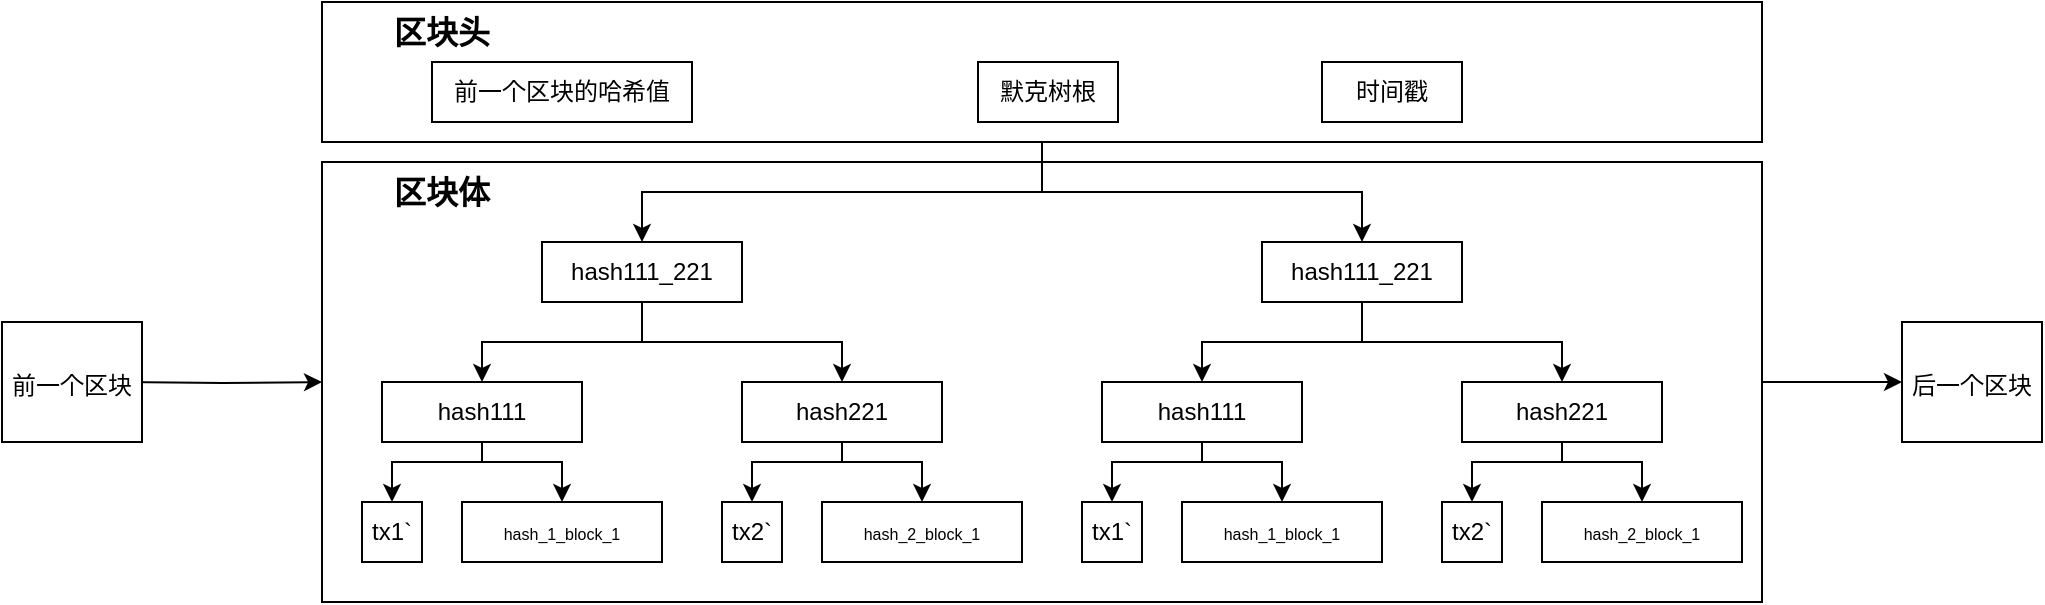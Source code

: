 <mxfile version="20.0.3" type="github">
  <diagram id="3rsK4sRMyDqufHuRaAZe" name="Page-1">
    <mxGraphModel dx="2249" dy="762" grid="1" gridSize="10" guides="1" tooltips="1" connect="1" arrows="1" fold="1" page="1" pageScale="1" pageWidth="827" pageHeight="1169" math="0" shadow="0">
      <root>
        <mxCell id="0" />
        <mxCell id="1" parent="0" />
        <mxCell id="U90KXrBJ-N6k7Ng19d0M-47" style="edgeStyle=orthogonalEdgeStyle;rounded=0;orthogonalLoop=1;jettySize=auto;html=1;entryX=0.5;entryY=0;entryDx=0;entryDy=0;fontSize=8;" edge="1" parent="1" source="U90KXrBJ-N6k7Ng19d0M-1" target="U90KXrBJ-N6k7Ng19d0M-40">
          <mxGeometry relative="1" as="geometry" />
        </mxCell>
        <mxCell id="U90KXrBJ-N6k7Ng19d0M-48" style="edgeStyle=orthogonalEdgeStyle;rounded=0;orthogonalLoop=1;jettySize=auto;html=1;entryX=0.5;entryY=0;entryDx=0;entryDy=0;fontSize=8;" edge="1" parent="1" source="U90KXrBJ-N6k7Ng19d0M-1" target="U90KXrBJ-N6k7Ng19d0M-20">
          <mxGeometry relative="1" as="geometry" />
        </mxCell>
        <mxCell id="U90KXrBJ-N6k7Ng19d0M-1" value="" style="rounded=0;whiteSpace=wrap;html=1;fillColor=none;" vertex="1" parent="1">
          <mxGeometry x="80" y="340" width="720" height="70" as="geometry" />
        </mxCell>
        <mxCell id="U90KXrBJ-N6k7Ng19d0M-2" value="前一个区块的哈希值" style="rounded=0;whiteSpace=wrap;html=1;fillColor=default;" vertex="1" parent="1">
          <mxGeometry x="135" y="370" width="130" height="30" as="geometry" />
        </mxCell>
        <mxCell id="U90KXrBJ-N6k7Ng19d0M-4" value="默克树根" style="rounded=0;whiteSpace=wrap;html=1;fillColor=default;" vertex="1" parent="1">
          <mxGeometry x="408" y="370" width="70" height="30" as="geometry" />
        </mxCell>
        <mxCell id="U90KXrBJ-N6k7Ng19d0M-5" value="时间戳" style="rounded=0;whiteSpace=wrap;html=1;fillColor=default;" vertex="1" parent="1">
          <mxGeometry x="580" y="370" width="70" height="30" as="geometry" />
        </mxCell>
        <mxCell id="U90KXrBJ-N6k7Ng19d0M-7" value="tx1`" style="rounded=0;whiteSpace=wrap;html=1;fillColor=default;" vertex="1" parent="1">
          <mxGeometry x="100" y="590" width="30" height="30" as="geometry" />
        </mxCell>
        <mxCell id="U90KXrBJ-N6k7Ng19d0M-8" value="&lt;font style=&quot;font-size: 8px;&quot;&gt;hash_1_block_1&lt;/font&gt;" style="rounded=0;whiteSpace=wrap;html=1;fillColor=default;" vertex="1" parent="1">
          <mxGeometry x="150" y="590" width="100" height="30" as="geometry" />
        </mxCell>
        <mxCell id="U90KXrBJ-N6k7Ng19d0M-24" style="edgeStyle=orthogonalEdgeStyle;rounded=0;orthogonalLoop=1;jettySize=auto;html=1;entryX=0.5;entryY=0;entryDx=0;entryDy=0;fontSize=8;" edge="1" parent="1" source="U90KXrBJ-N6k7Ng19d0M-9" target="U90KXrBJ-N6k7Ng19d0M-7">
          <mxGeometry relative="1" as="geometry">
            <Array as="points">
              <mxPoint x="160" y="570" />
              <mxPoint x="115" y="570" />
            </Array>
          </mxGeometry>
        </mxCell>
        <mxCell id="U90KXrBJ-N6k7Ng19d0M-25" style="edgeStyle=orthogonalEdgeStyle;rounded=0;orthogonalLoop=1;jettySize=auto;html=1;fontSize=8;" edge="1" parent="1" source="U90KXrBJ-N6k7Ng19d0M-9" target="U90KXrBJ-N6k7Ng19d0M-8">
          <mxGeometry relative="1" as="geometry">
            <Array as="points">
              <mxPoint x="160" y="570" />
              <mxPoint x="200" y="570" />
            </Array>
          </mxGeometry>
        </mxCell>
        <mxCell id="U90KXrBJ-N6k7Ng19d0M-9" value="hash111" style="rounded=0;whiteSpace=wrap;html=1;fillColor=default;" vertex="1" parent="1">
          <mxGeometry x="110" y="530" width="100" height="30" as="geometry" />
        </mxCell>
        <mxCell id="U90KXrBJ-N6k7Ng19d0M-31" style="edgeStyle=orthogonalEdgeStyle;rounded=0;orthogonalLoop=1;jettySize=auto;html=1;entryX=0.5;entryY=0;entryDx=0;entryDy=0;fontSize=8;" edge="1" parent="1" source="U90KXrBJ-N6k7Ng19d0M-20" target="U90KXrBJ-N6k7Ng19d0M-9">
          <mxGeometry relative="1" as="geometry" />
        </mxCell>
        <mxCell id="U90KXrBJ-N6k7Ng19d0M-32" style="edgeStyle=orthogonalEdgeStyle;rounded=0;orthogonalLoop=1;jettySize=auto;html=1;entryX=0.5;entryY=0;entryDx=0;entryDy=0;fontSize=8;" edge="1" parent="1" source="U90KXrBJ-N6k7Ng19d0M-20" target="U90KXrBJ-N6k7Ng19d0M-30">
          <mxGeometry relative="1" as="geometry" />
        </mxCell>
        <mxCell id="U90KXrBJ-N6k7Ng19d0M-20" value="hash111_221" style="rounded=0;whiteSpace=wrap;html=1;fillColor=default;" vertex="1" parent="1">
          <mxGeometry x="190" y="460" width="100" height="30" as="geometry" />
        </mxCell>
        <mxCell id="U90KXrBJ-N6k7Ng19d0M-26" value="tx2`" style="rounded=0;whiteSpace=wrap;html=1;fillColor=default;" vertex="1" parent="1">
          <mxGeometry x="280" y="590" width="30" height="30" as="geometry" />
        </mxCell>
        <mxCell id="U90KXrBJ-N6k7Ng19d0M-27" value="&lt;font style=&quot;font-size: 8px;&quot;&gt;hash_2_block_1&lt;/font&gt;" style="rounded=0;whiteSpace=wrap;html=1;fillColor=default;" vertex="1" parent="1">
          <mxGeometry x="330" y="590" width="100" height="30" as="geometry" />
        </mxCell>
        <mxCell id="U90KXrBJ-N6k7Ng19d0M-28" style="edgeStyle=orthogonalEdgeStyle;rounded=0;orthogonalLoop=1;jettySize=auto;html=1;entryX=0.5;entryY=0;entryDx=0;entryDy=0;fontSize=8;" edge="1" parent="1" source="U90KXrBJ-N6k7Ng19d0M-30" target="U90KXrBJ-N6k7Ng19d0M-26">
          <mxGeometry relative="1" as="geometry">
            <Array as="points">
              <mxPoint x="340" y="570" />
              <mxPoint x="295" y="570" />
            </Array>
          </mxGeometry>
        </mxCell>
        <mxCell id="U90KXrBJ-N6k7Ng19d0M-29" style="edgeStyle=orthogonalEdgeStyle;rounded=0;orthogonalLoop=1;jettySize=auto;html=1;fontSize=8;" edge="1" parent="1" source="U90KXrBJ-N6k7Ng19d0M-30" target="U90KXrBJ-N6k7Ng19d0M-27">
          <mxGeometry relative="1" as="geometry">
            <Array as="points">
              <mxPoint x="340" y="570" />
              <mxPoint x="380" y="570" />
            </Array>
          </mxGeometry>
        </mxCell>
        <mxCell id="U90KXrBJ-N6k7Ng19d0M-30" value="hash221" style="rounded=0;whiteSpace=wrap;html=1;fillColor=default;" vertex="1" parent="1">
          <mxGeometry x="290" y="530" width="100" height="30" as="geometry" />
        </mxCell>
        <mxCell id="U90KXrBJ-N6k7Ng19d0M-33" value="tx1`" style="rounded=0;whiteSpace=wrap;html=1;fillColor=default;" vertex="1" parent="1">
          <mxGeometry x="460" y="590" width="30" height="30" as="geometry" />
        </mxCell>
        <mxCell id="U90KXrBJ-N6k7Ng19d0M-34" value="&lt;font style=&quot;font-size: 8px;&quot;&gt;hash_1_block_1&lt;/font&gt;" style="rounded=0;whiteSpace=wrap;html=1;fillColor=default;" vertex="1" parent="1">
          <mxGeometry x="510" y="590" width="100" height="30" as="geometry" />
        </mxCell>
        <mxCell id="U90KXrBJ-N6k7Ng19d0M-35" style="edgeStyle=orthogonalEdgeStyle;rounded=0;orthogonalLoop=1;jettySize=auto;html=1;entryX=0.5;entryY=0;entryDx=0;entryDy=0;fontSize=8;" edge="1" parent="1" source="U90KXrBJ-N6k7Ng19d0M-37" target="U90KXrBJ-N6k7Ng19d0M-33">
          <mxGeometry relative="1" as="geometry">
            <Array as="points">
              <mxPoint x="520" y="570" />
              <mxPoint x="475" y="570" />
            </Array>
          </mxGeometry>
        </mxCell>
        <mxCell id="U90KXrBJ-N6k7Ng19d0M-36" style="edgeStyle=orthogonalEdgeStyle;rounded=0;orthogonalLoop=1;jettySize=auto;html=1;fontSize=8;" edge="1" parent="1" source="U90KXrBJ-N6k7Ng19d0M-37" target="U90KXrBJ-N6k7Ng19d0M-34">
          <mxGeometry relative="1" as="geometry">
            <Array as="points">
              <mxPoint x="520" y="570" />
              <mxPoint x="560" y="570" />
            </Array>
          </mxGeometry>
        </mxCell>
        <mxCell id="U90KXrBJ-N6k7Ng19d0M-37" value="hash111" style="rounded=0;whiteSpace=wrap;html=1;fillColor=default;" vertex="1" parent="1">
          <mxGeometry x="470" y="530" width="100" height="30" as="geometry" />
        </mxCell>
        <mxCell id="U90KXrBJ-N6k7Ng19d0M-38" style="edgeStyle=orthogonalEdgeStyle;rounded=0;orthogonalLoop=1;jettySize=auto;html=1;entryX=0.5;entryY=0;entryDx=0;entryDy=0;fontSize=8;" edge="1" parent="1" source="U90KXrBJ-N6k7Ng19d0M-40" target="U90KXrBJ-N6k7Ng19d0M-37">
          <mxGeometry relative="1" as="geometry" />
        </mxCell>
        <mxCell id="U90KXrBJ-N6k7Ng19d0M-39" style="edgeStyle=orthogonalEdgeStyle;rounded=0;orthogonalLoop=1;jettySize=auto;html=1;entryX=0.5;entryY=0;entryDx=0;entryDy=0;fontSize=8;" edge="1" parent="1" source="U90KXrBJ-N6k7Ng19d0M-40" target="U90KXrBJ-N6k7Ng19d0M-45">
          <mxGeometry relative="1" as="geometry" />
        </mxCell>
        <mxCell id="U90KXrBJ-N6k7Ng19d0M-40" value="hash111_221" style="rounded=0;whiteSpace=wrap;html=1;fillColor=default;" vertex="1" parent="1">
          <mxGeometry x="550" y="460" width="100" height="30" as="geometry" />
        </mxCell>
        <mxCell id="U90KXrBJ-N6k7Ng19d0M-41" value="tx2`" style="rounded=0;whiteSpace=wrap;html=1;fillColor=default;" vertex="1" parent="1">
          <mxGeometry x="640" y="590" width="30" height="30" as="geometry" />
        </mxCell>
        <mxCell id="U90KXrBJ-N6k7Ng19d0M-42" value="&lt;font style=&quot;font-size: 8px;&quot;&gt;hash_2_block_1&lt;/font&gt;" style="rounded=0;whiteSpace=wrap;html=1;fillColor=default;" vertex="1" parent="1">
          <mxGeometry x="690" y="590" width="100" height="30" as="geometry" />
        </mxCell>
        <mxCell id="U90KXrBJ-N6k7Ng19d0M-43" style="edgeStyle=orthogonalEdgeStyle;rounded=0;orthogonalLoop=1;jettySize=auto;html=1;entryX=0.5;entryY=0;entryDx=0;entryDy=0;fontSize=8;" edge="1" parent="1" source="U90KXrBJ-N6k7Ng19d0M-45" target="U90KXrBJ-N6k7Ng19d0M-41">
          <mxGeometry relative="1" as="geometry">
            <Array as="points">
              <mxPoint x="700" y="570" />
              <mxPoint x="655" y="570" />
            </Array>
          </mxGeometry>
        </mxCell>
        <mxCell id="U90KXrBJ-N6k7Ng19d0M-44" style="edgeStyle=orthogonalEdgeStyle;rounded=0;orthogonalLoop=1;jettySize=auto;html=1;fontSize=8;" edge="1" parent="1" source="U90KXrBJ-N6k7Ng19d0M-45" target="U90KXrBJ-N6k7Ng19d0M-42">
          <mxGeometry relative="1" as="geometry">
            <Array as="points">
              <mxPoint x="700" y="570" />
              <mxPoint x="740" y="570" />
            </Array>
          </mxGeometry>
        </mxCell>
        <mxCell id="U90KXrBJ-N6k7Ng19d0M-45" value="hash221" style="rounded=0;whiteSpace=wrap;html=1;fillColor=default;" vertex="1" parent="1">
          <mxGeometry x="650" y="530" width="100" height="30" as="geometry" />
        </mxCell>
        <mxCell id="U90KXrBJ-N6k7Ng19d0M-56" style="edgeStyle=orthogonalEdgeStyle;rounded=0;orthogonalLoop=1;jettySize=auto;html=1;fontSize=16;" edge="1" parent="1" source="U90KXrBJ-N6k7Ng19d0M-49" target="U90KXrBJ-N6k7Ng19d0M-55">
          <mxGeometry relative="1" as="geometry" />
        </mxCell>
        <mxCell id="U90KXrBJ-N6k7Ng19d0M-49" value="" style="rounded=0;whiteSpace=wrap;html=1;fillColor=none;" vertex="1" parent="1">
          <mxGeometry x="80" y="420" width="720" height="220" as="geometry" />
        </mxCell>
        <mxCell id="U90KXrBJ-N6k7Ng19d0M-50" value="&lt;span style=&quot;font-size: 16px;&quot;&gt;&lt;b&gt;区块体&lt;/b&gt;&lt;/span&gt;" style="text;html=1;strokeColor=none;fillColor=none;align=center;verticalAlign=middle;whiteSpace=wrap;rounded=0;" vertex="1" parent="1">
          <mxGeometry x="80" y="420" width="120" height="30" as="geometry" />
        </mxCell>
        <mxCell id="U90KXrBJ-N6k7Ng19d0M-51" value="&lt;span style=&quot;font-size: 16px;&quot;&gt;&lt;b&gt;区块头&lt;/b&gt;&lt;/span&gt;" style="text;html=1;strokeColor=none;fillColor=none;align=center;verticalAlign=middle;whiteSpace=wrap;rounded=0;" vertex="1" parent="1">
          <mxGeometry x="80" y="340" width="120" height="30" as="geometry" />
        </mxCell>
        <mxCell id="U90KXrBJ-N6k7Ng19d0M-54" style="edgeStyle=orthogonalEdgeStyle;rounded=0;orthogonalLoop=1;jettySize=auto;html=1;entryX=0;entryY=0.5;entryDx=0;entryDy=0;fontSize=16;" edge="1" parent="1" target="U90KXrBJ-N6k7Ng19d0M-49">
          <mxGeometry relative="1" as="geometry">
            <mxPoint x="-20" y="530" as="sourcePoint" />
          </mxGeometry>
        </mxCell>
        <mxCell id="U90KXrBJ-N6k7Ng19d0M-55" value="&lt;font style=&quot;font-size: 12px;&quot;&gt;后一个区块&lt;/font&gt;" style="rounded=0;whiteSpace=wrap;html=1;fontSize=16;fillColor=default;" vertex="1" parent="1">
          <mxGeometry x="870" y="500" width="70" height="60" as="geometry" />
        </mxCell>
        <mxCell id="U90KXrBJ-N6k7Ng19d0M-57" value="&lt;font style=&quot;font-size: 12px;&quot;&gt;前一个区块&lt;/font&gt;" style="rounded=0;whiteSpace=wrap;html=1;fontSize=16;fillColor=default;" vertex="1" parent="1">
          <mxGeometry x="-80" y="500" width="70" height="60" as="geometry" />
        </mxCell>
      </root>
    </mxGraphModel>
  </diagram>
</mxfile>
